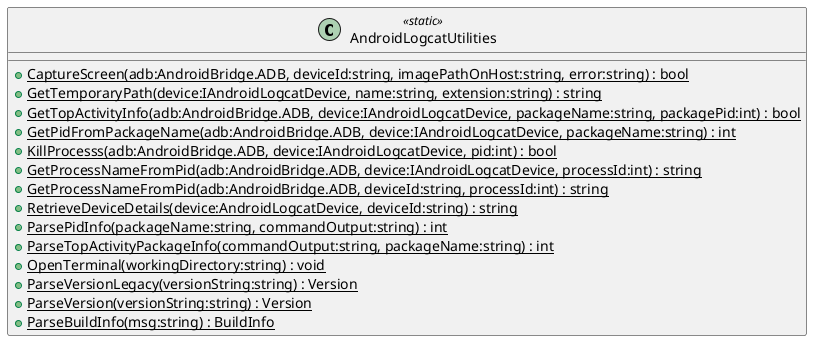 @startuml
class AndroidLogcatUtilities <<static>> {
    + {static} CaptureScreen(adb:AndroidBridge.ADB, deviceId:string, imagePathOnHost:string, error:string) : bool
    + {static} GetTemporaryPath(device:IAndroidLogcatDevice, name:string, extension:string) : string
    + {static} GetTopActivityInfo(adb:AndroidBridge.ADB, device:IAndroidLogcatDevice, packageName:string, packagePid:int) : bool
    + {static} GetPidFromPackageName(adb:AndroidBridge.ADB, device:IAndroidLogcatDevice, packageName:string) : int
    + {static} KillProcesss(adb:AndroidBridge.ADB, device:IAndroidLogcatDevice, pid:int) : bool
    + {static} GetProcessNameFromPid(adb:AndroidBridge.ADB, device:IAndroidLogcatDevice, processId:int) : string
    + {static} GetProcessNameFromPid(adb:AndroidBridge.ADB, deviceId:string, processId:int) : string
    + {static} RetrieveDeviceDetails(device:AndroidLogcatDevice, deviceId:string) : string
    + {static} ParsePidInfo(packageName:string, commandOutput:string) : int
    + {static} ParseTopActivityPackageInfo(commandOutput:string, packageName:string) : int
    + {static} OpenTerminal(workingDirectory:string) : void
    + {static} ParseVersionLegacy(versionString:string) : Version
    + {static} ParseVersion(versionString:string) : Version
    + {static} ParseBuildInfo(msg:string) : BuildInfo
}
@enduml
